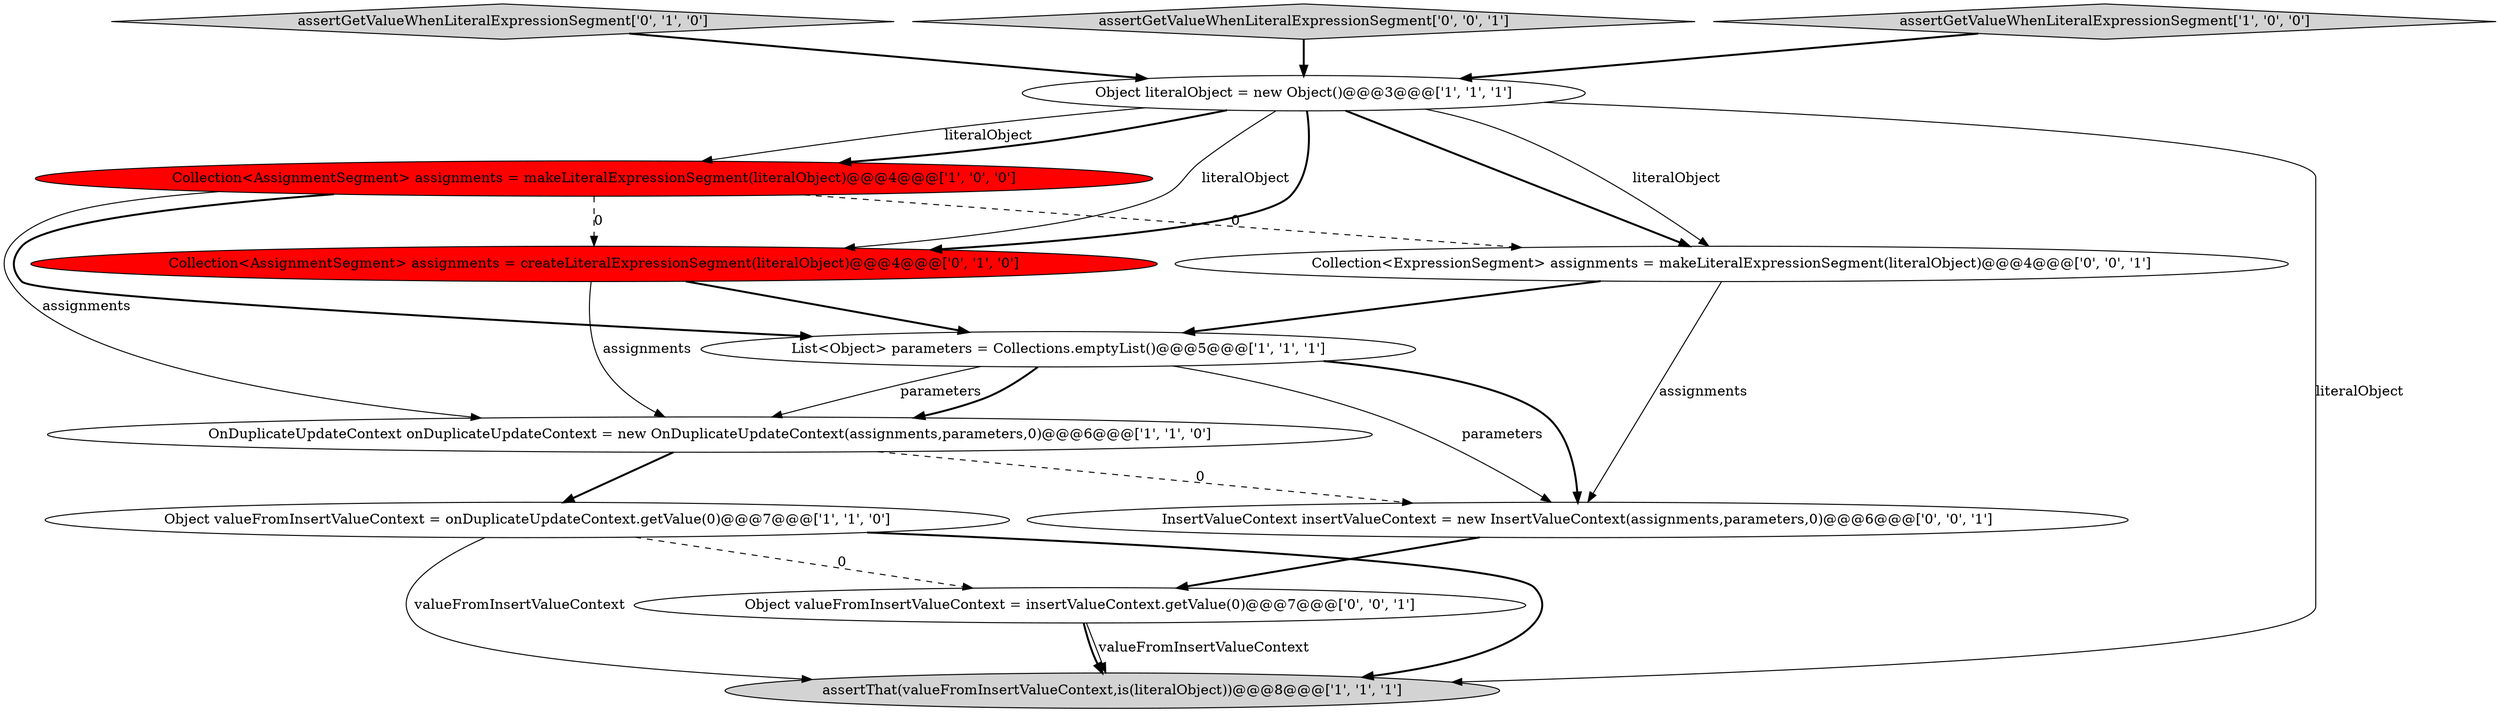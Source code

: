 digraph {
12 [style = filled, label = "Object valueFromInsertValueContext = insertValueContext.getValue(0)@@@7@@@['0', '0', '1']", fillcolor = white, shape = ellipse image = "AAA0AAABBB3BBB"];
8 [style = filled, label = "assertGetValueWhenLiteralExpressionSegment['0', '1', '0']", fillcolor = lightgray, shape = diamond image = "AAA0AAABBB2BBB"];
0 [style = filled, label = "Object valueFromInsertValueContext = onDuplicateUpdateContext.getValue(0)@@@7@@@['1', '1', '0']", fillcolor = white, shape = ellipse image = "AAA0AAABBB1BBB"];
3 [style = filled, label = "Object literalObject = new Object()@@@3@@@['1', '1', '1']", fillcolor = white, shape = ellipse image = "AAA0AAABBB1BBB"];
6 [style = filled, label = "OnDuplicateUpdateContext onDuplicateUpdateContext = new OnDuplicateUpdateContext(assignments,parameters,0)@@@6@@@['1', '1', '0']", fillcolor = white, shape = ellipse image = "AAA0AAABBB1BBB"];
5 [style = filled, label = "Collection<AssignmentSegment> assignments = makeLiteralExpressionSegment(literalObject)@@@4@@@['1', '0', '0']", fillcolor = red, shape = ellipse image = "AAA1AAABBB1BBB"];
2 [style = filled, label = "List<Object> parameters = Collections.emptyList()@@@5@@@['1', '1', '1']", fillcolor = white, shape = ellipse image = "AAA0AAABBB1BBB"];
1 [style = filled, label = "assertThat(valueFromInsertValueContext,is(literalObject))@@@8@@@['1', '1', '1']", fillcolor = lightgray, shape = ellipse image = "AAA0AAABBB1BBB"];
11 [style = filled, label = "InsertValueContext insertValueContext = new InsertValueContext(assignments,parameters,0)@@@6@@@['0', '0', '1']", fillcolor = white, shape = ellipse image = "AAA0AAABBB3BBB"];
9 [style = filled, label = "assertGetValueWhenLiteralExpressionSegment['0', '0', '1']", fillcolor = lightgray, shape = diamond image = "AAA0AAABBB3BBB"];
10 [style = filled, label = "Collection<ExpressionSegment> assignments = makeLiteralExpressionSegment(literalObject)@@@4@@@['0', '0', '1']", fillcolor = white, shape = ellipse image = "AAA0AAABBB3BBB"];
7 [style = filled, label = "Collection<AssignmentSegment> assignments = createLiteralExpressionSegment(literalObject)@@@4@@@['0', '1', '0']", fillcolor = red, shape = ellipse image = "AAA1AAABBB2BBB"];
4 [style = filled, label = "assertGetValueWhenLiteralExpressionSegment['1', '0', '0']", fillcolor = lightgray, shape = diamond image = "AAA0AAABBB1BBB"];
4->3 [style = bold, label=""];
3->5 [style = solid, label="literalObject"];
5->6 [style = solid, label="assignments"];
2->6 [style = solid, label="parameters"];
10->11 [style = solid, label="assignments"];
3->7 [style = solid, label="literalObject"];
2->6 [style = bold, label=""];
8->3 [style = bold, label=""];
6->11 [style = dashed, label="0"];
11->12 [style = bold, label=""];
6->0 [style = bold, label=""];
2->11 [style = solid, label="parameters"];
0->12 [style = dashed, label="0"];
12->1 [style = bold, label=""];
0->1 [style = solid, label="valueFromInsertValueContext"];
3->10 [style = solid, label="literalObject"];
3->10 [style = bold, label=""];
5->2 [style = bold, label=""];
3->5 [style = bold, label=""];
5->10 [style = dashed, label="0"];
3->7 [style = bold, label=""];
7->2 [style = bold, label=""];
0->1 [style = bold, label=""];
9->3 [style = bold, label=""];
12->1 [style = solid, label="valueFromInsertValueContext"];
10->2 [style = bold, label=""];
5->7 [style = dashed, label="0"];
7->6 [style = solid, label="assignments"];
2->11 [style = bold, label=""];
3->1 [style = solid, label="literalObject"];
}
